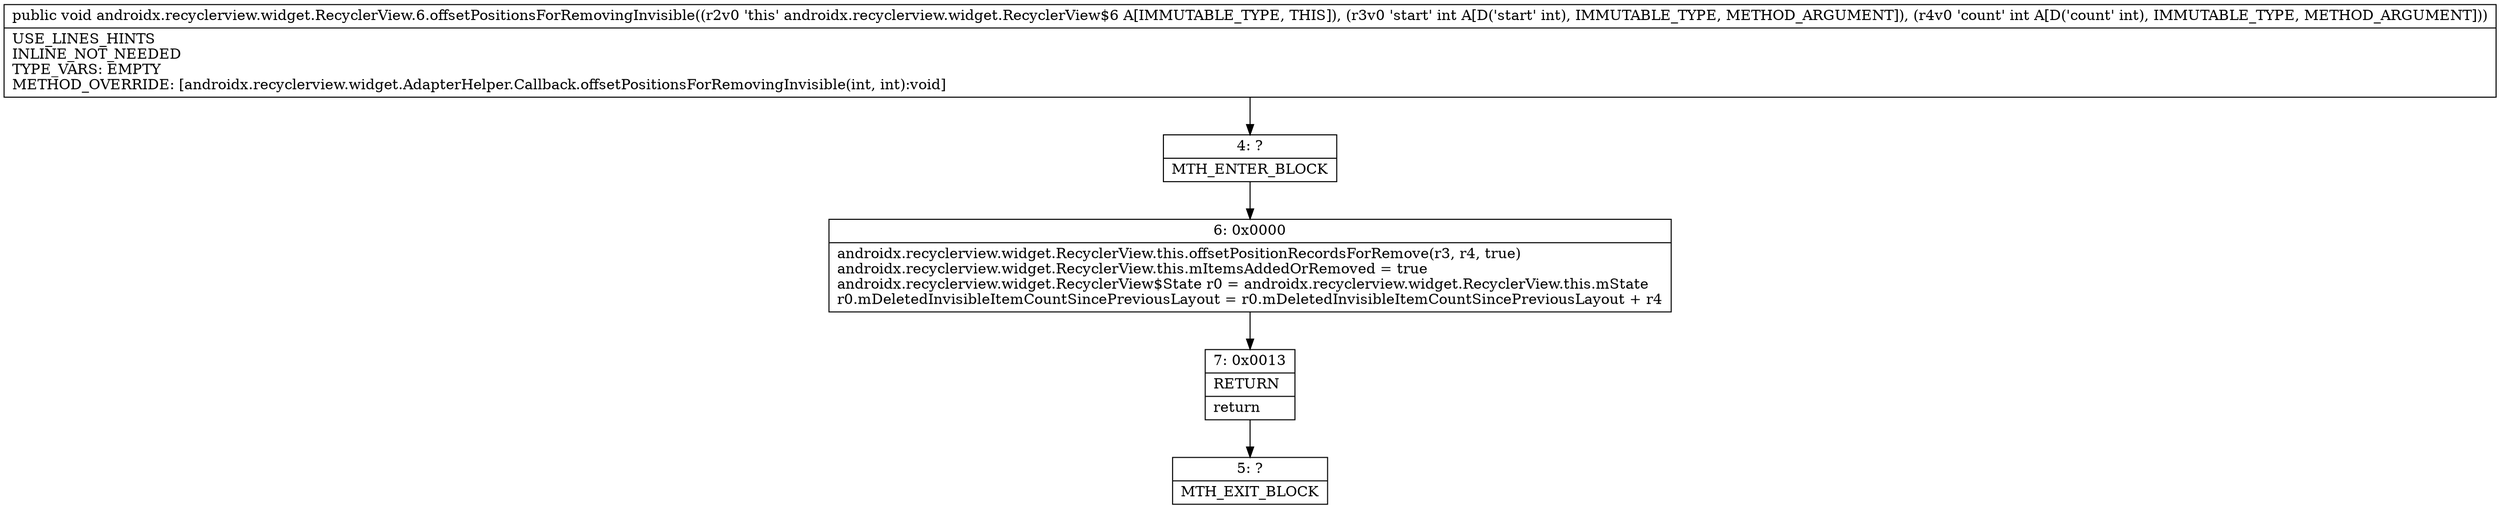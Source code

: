digraph "CFG forandroidx.recyclerview.widget.RecyclerView.6.offsetPositionsForRemovingInvisible(II)V" {
Node_4 [shape=record,label="{4\:\ ?|MTH_ENTER_BLOCK\l}"];
Node_6 [shape=record,label="{6\:\ 0x0000|androidx.recyclerview.widget.RecyclerView.this.offsetPositionRecordsForRemove(r3, r4, true)\landroidx.recyclerview.widget.RecyclerView.this.mItemsAddedOrRemoved = true\landroidx.recyclerview.widget.RecyclerView$State r0 = androidx.recyclerview.widget.RecyclerView.this.mState\lr0.mDeletedInvisibleItemCountSincePreviousLayout = r0.mDeletedInvisibleItemCountSincePreviousLayout + r4\l}"];
Node_7 [shape=record,label="{7\:\ 0x0013|RETURN\l|return\l}"];
Node_5 [shape=record,label="{5\:\ ?|MTH_EXIT_BLOCK\l}"];
MethodNode[shape=record,label="{public void androidx.recyclerview.widget.RecyclerView.6.offsetPositionsForRemovingInvisible((r2v0 'this' androidx.recyclerview.widget.RecyclerView$6 A[IMMUTABLE_TYPE, THIS]), (r3v0 'start' int A[D('start' int), IMMUTABLE_TYPE, METHOD_ARGUMENT]), (r4v0 'count' int A[D('count' int), IMMUTABLE_TYPE, METHOD_ARGUMENT]))  | USE_LINES_HINTS\lINLINE_NOT_NEEDED\lTYPE_VARS: EMPTY\lMETHOD_OVERRIDE: [androidx.recyclerview.widget.AdapterHelper.Callback.offsetPositionsForRemovingInvisible(int, int):void]\l}"];
MethodNode -> Node_4;Node_4 -> Node_6;
Node_6 -> Node_7;
Node_7 -> Node_5;
}

